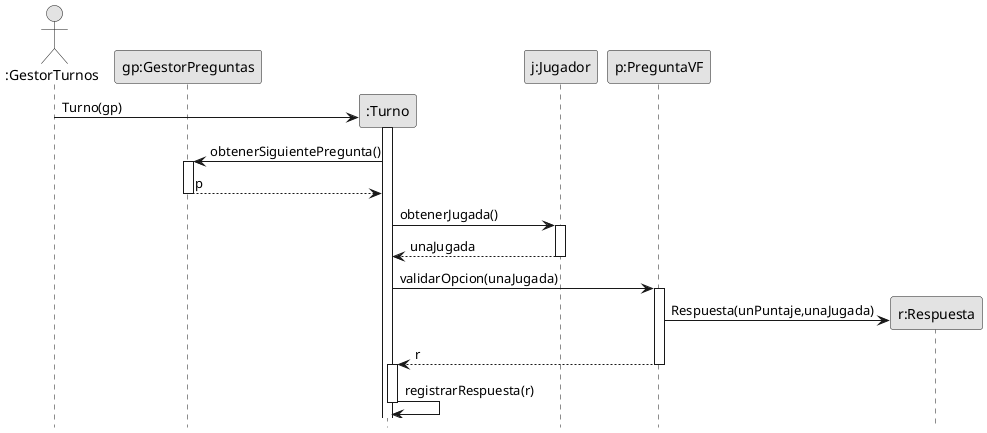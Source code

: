 @startuml secuenciaTentativo2
skinparam monochrome true
hide footbox
skinparam classAttributeIconSize 0


actor ":GestorTurnos" as g
participant "gp:GestorPreguntas" as gp
participant ":Turno" as t
participant "j:Jugador" as j
participant "p:PreguntaVF" as p
participant "r:Respuesta" as r

create t
g -> t: Turno(gp)
activate t
    t -> gp: obtenerSiguientePregunta()
    activate gp
        t <-- gp: p
    deactivate gp

    t -> j: obtenerJugada()
    activate j
        t <-- j: unaJugada
    deactivate j

    t -> p: validarOpcion(unaJugada)
    activate p
        create r
        p -> r: Respuesta(unPuntaje,unaJugada)
        t <-- p: r
    deactivate p
    activate t
    t -> t: registrarRespuesta(r)
    
deactivate t

@enduml
